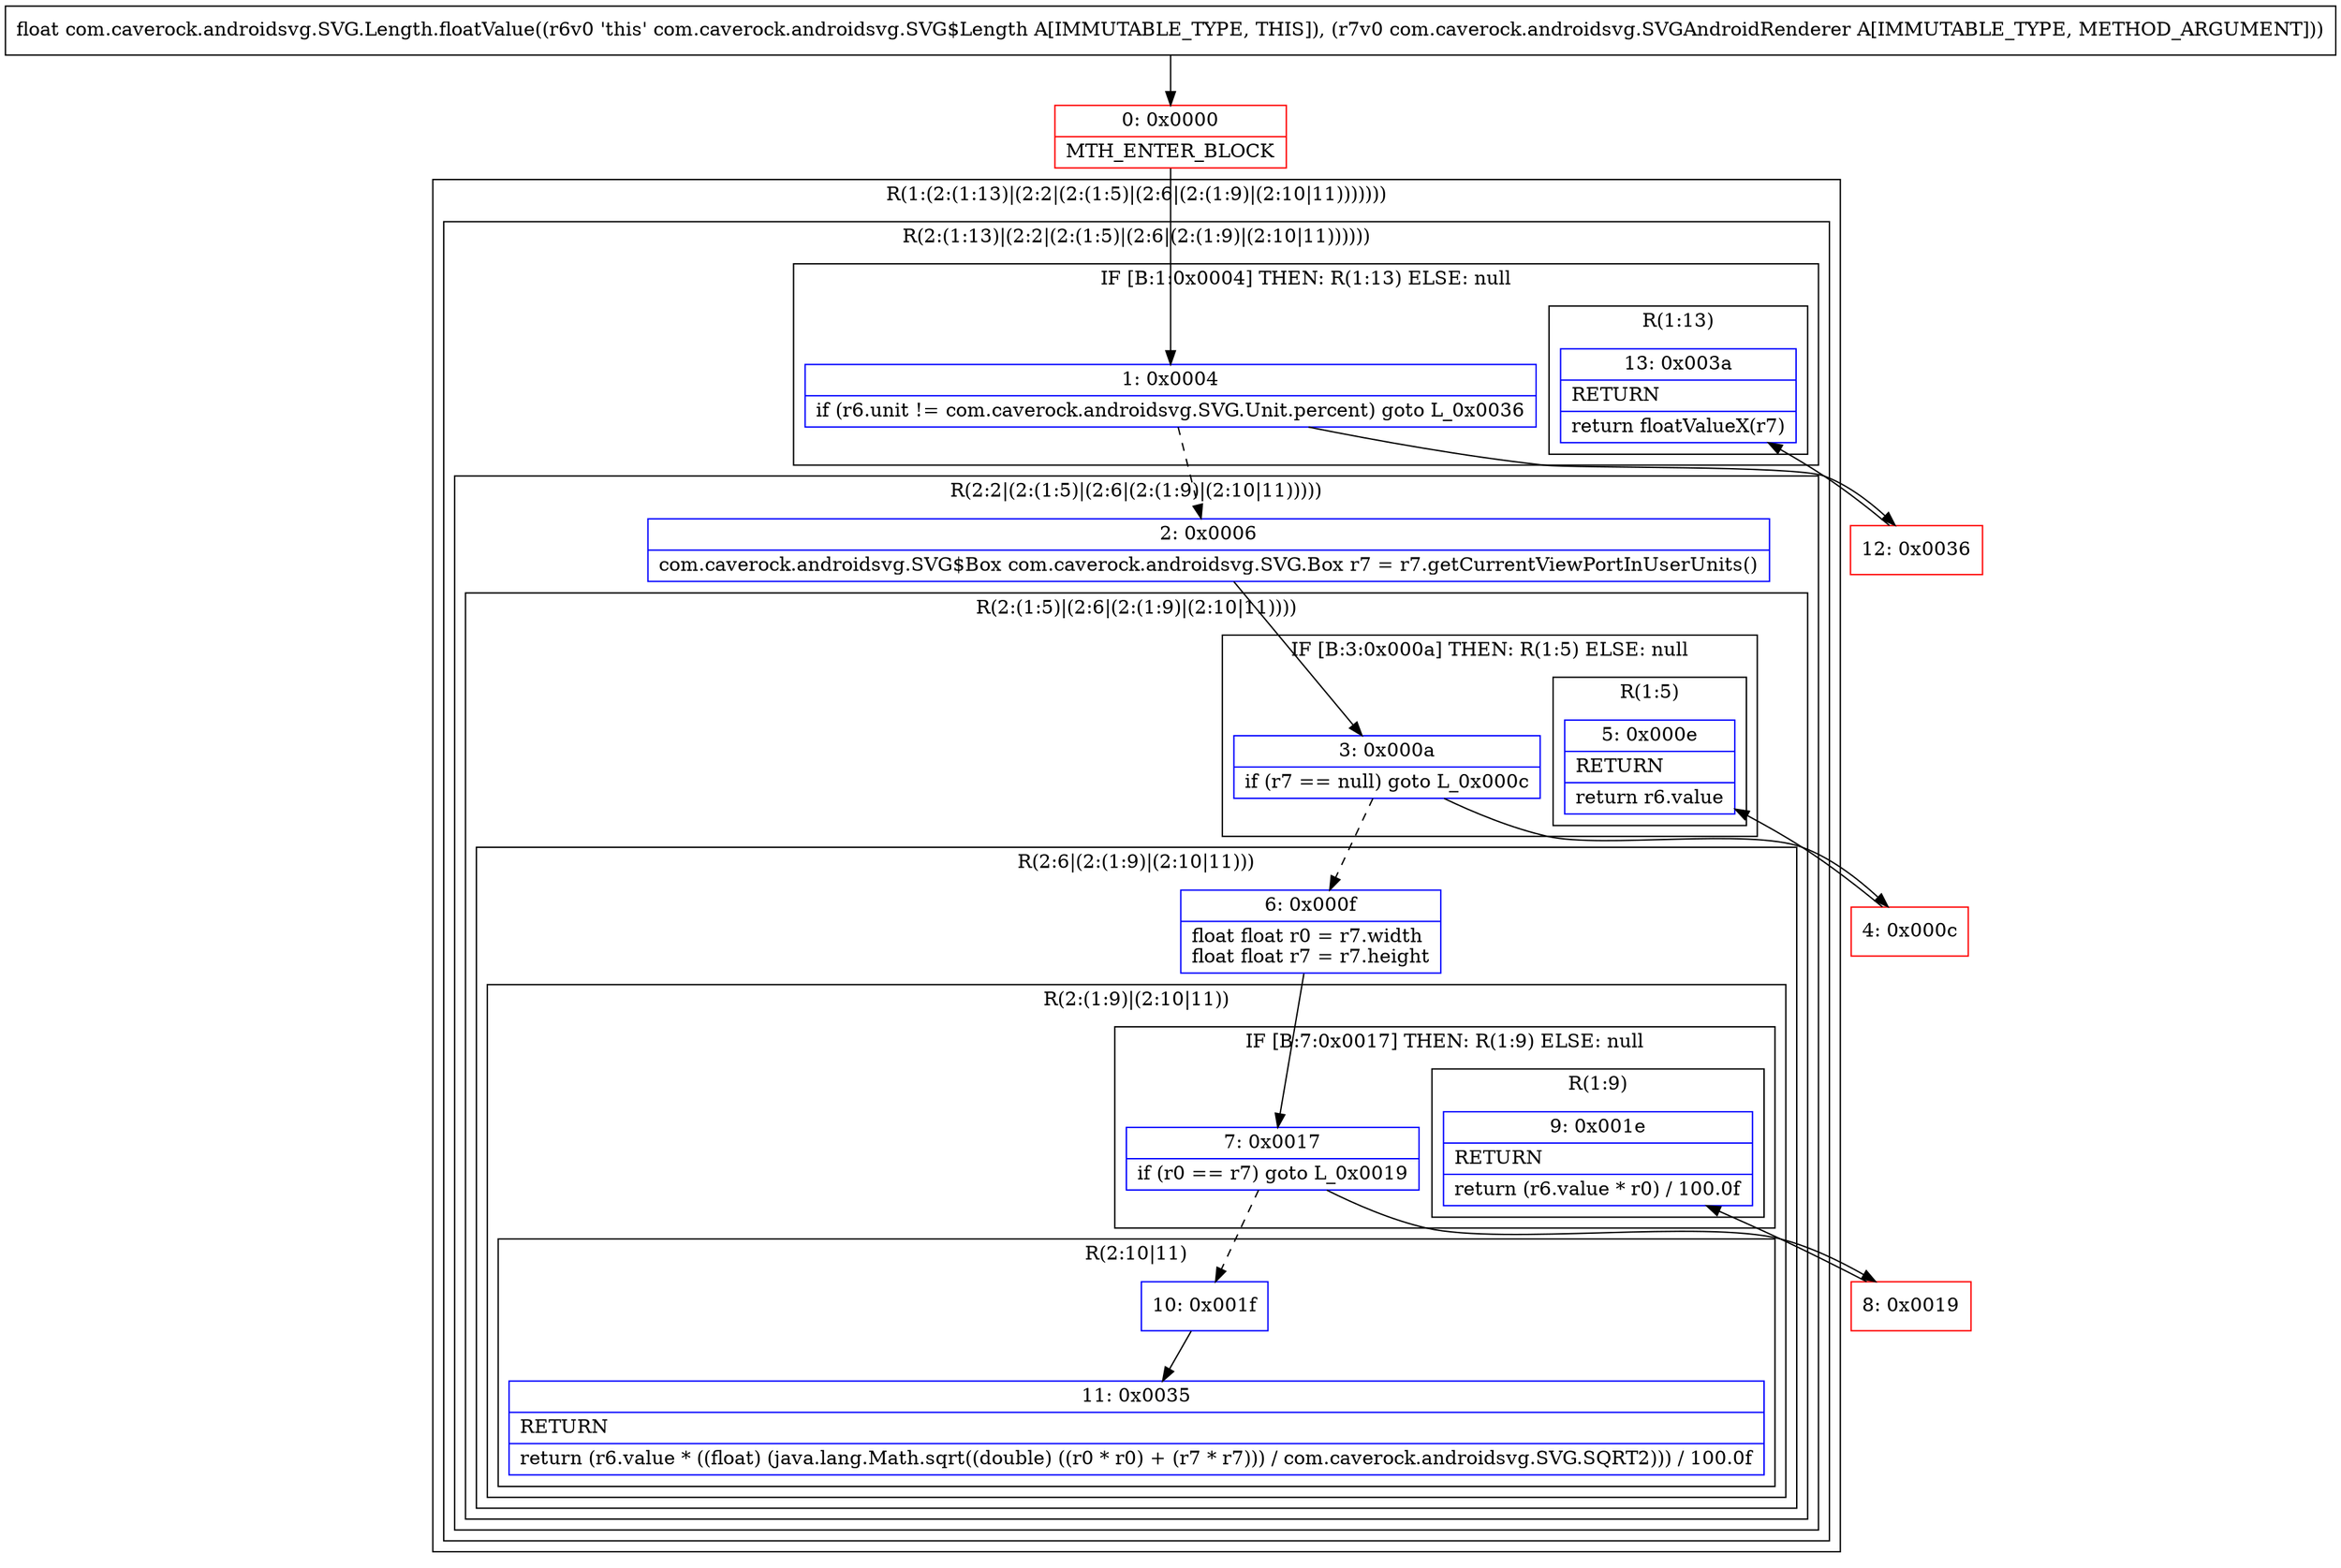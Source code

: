 digraph "CFG forcom.caverock.androidsvg.SVG.Length.floatValue(Lcom\/caverock\/androidsvg\/SVGAndroidRenderer;)F" {
subgraph cluster_Region_160237866 {
label = "R(1:(2:(1:13)|(2:2|(2:(1:5)|(2:6|(2:(1:9)|(2:10|11)))))))";
node [shape=record,color=blue];
subgraph cluster_Region_1433419156 {
label = "R(2:(1:13)|(2:2|(2:(1:5)|(2:6|(2:(1:9)|(2:10|11))))))";
node [shape=record,color=blue];
subgraph cluster_IfRegion_1715525346 {
label = "IF [B:1:0x0004] THEN: R(1:13) ELSE: null";
node [shape=record,color=blue];
Node_1 [shape=record,label="{1\:\ 0x0004|if (r6.unit != com.caverock.androidsvg.SVG.Unit.percent) goto L_0x0036\l}"];
subgraph cluster_Region_1367811346 {
label = "R(1:13)";
node [shape=record,color=blue];
Node_13 [shape=record,label="{13\:\ 0x003a|RETURN\l|return floatValueX(r7)\l}"];
}
}
subgraph cluster_Region_1137391795 {
label = "R(2:2|(2:(1:5)|(2:6|(2:(1:9)|(2:10|11)))))";
node [shape=record,color=blue];
Node_2 [shape=record,label="{2\:\ 0x0006|com.caverock.androidsvg.SVG$Box com.caverock.androidsvg.SVG.Box r7 = r7.getCurrentViewPortInUserUnits()\l}"];
subgraph cluster_Region_807576145 {
label = "R(2:(1:5)|(2:6|(2:(1:9)|(2:10|11))))";
node [shape=record,color=blue];
subgraph cluster_IfRegion_1849648221 {
label = "IF [B:3:0x000a] THEN: R(1:5) ELSE: null";
node [shape=record,color=blue];
Node_3 [shape=record,label="{3\:\ 0x000a|if (r7 == null) goto L_0x000c\l}"];
subgraph cluster_Region_1693103452 {
label = "R(1:5)";
node [shape=record,color=blue];
Node_5 [shape=record,label="{5\:\ 0x000e|RETURN\l|return r6.value\l}"];
}
}
subgraph cluster_Region_946212132 {
label = "R(2:6|(2:(1:9)|(2:10|11)))";
node [shape=record,color=blue];
Node_6 [shape=record,label="{6\:\ 0x000f|float float r0 = r7.width\lfloat float r7 = r7.height\l}"];
subgraph cluster_Region_75340005 {
label = "R(2:(1:9)|(2:10|11))";
node [shape=record,color=blue];
subgraph cluster_IfRegion_556979428 {
label = "IF [B:7:0x0017] THEN: R(1:9) ELSE: null";
node [shape=record,color=blue];
Node_7 [shape=record,label="{7\:\ 0x0017|if (r0 == r7) goto L_0x0019\l}"];
subgraph cluster_Region_992378577 {
label = "R(1:9)";
node [shape=record,color=blue];
Node_9 [shape=record,label="{9\:\ 0x001e|RETURN\l|return (r6.value * r0) \/ 100.0f\l}"];
}
}
subgraph cluster_Region_783214692 {
label = "R(2:10|11)";
node [shape=record,color=blue];
Node_10 [shape=record,label="{10\:\ 0x001f}"];
Node_11 [shape=record,label="{11\:\ 0x0035|RETURN\l|return (r6.value * ((float) (java.lang.Math.sqrt((double) ((r0 * r0) + (r7 * r7))) \/ com.caverock.androidsvg.SVG.SQRT2))) \/ 100.0f\l}"];
}
}
}
}
}
}
}
Node_0 [shape=record,color=red,label="{0\:\ 0x0000|MTH_ENTER_BLOCK\l}"];
Node_4 [shape=record,color=red,label="{4\:\ 0x000c}"];
Node_8 [shape=record,color=red,label="{8\:\ 0x0019}"];
Node_12 [shape=record,color=red,label="{12\:\ 0x0036}"];
MethodNode[shape=record,label="{float com.caverock.androidsvg.SVG.Length.floatValue((r6v0 'this' com.caverock.androidsvg.SVG$Length A[IMMUTABLE_TYPE, THIS]), (r7v0 com.caverock.androidsvg.SVGAndroidRenderer A[IMMUTABLE_TYPE, METHOD_ARGUMENT])) }"];
MethodNode -> Node_0;
Node_1 -> Node_2[style=dashed];
Node_1 -> Node_12;
Node_2 -> Node_3;
Node_3 -> Node_4;
Node_3 -> Node_6[style=dashed];
Node_6 -> Node_7;
Node_7 -> Node_8;
Node_7 -> Node_10[style=dashed];
Node_10 -> Node_11;
Node_0 -> Node_1;
Node_4 -> Node_5;
Node_8 -> Node_9;
Node_12 -> Node_13;
}

